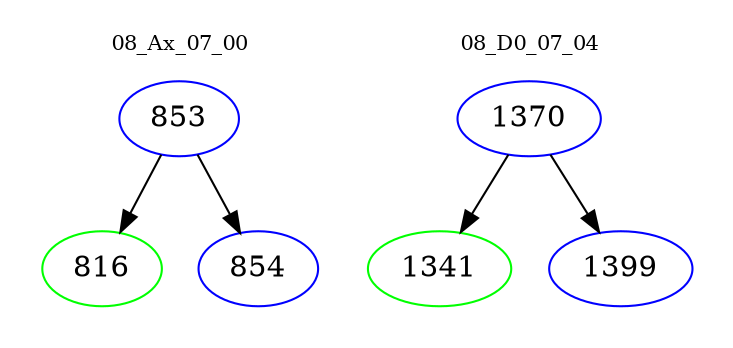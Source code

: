 digraph{
subgraph cluster_0 {
color = white
label = "08_Ax_07_00";
fontsize=10;
T0_853 [label="853", color="blue"]
T0_853 -> T0_816 [color="black"]
T0_816 [label="816", color="green"]
T0_853 -> T0_854 [color="black"]
T0_854 [label="854", color="blue"]
}
subgraph cluster_1 {
color = white
label = "08_D0_07_04";
fontsize=10;
T1_1370 [label="1370", color="blue"]
T1_1370 -> T1_1341 [color="black"]
T1_1341 [label="1341", color="green"]
T1_1370 -> T1_1399 [color="black"]
T1_1399 [label="1399", color="blue"]
}
}
